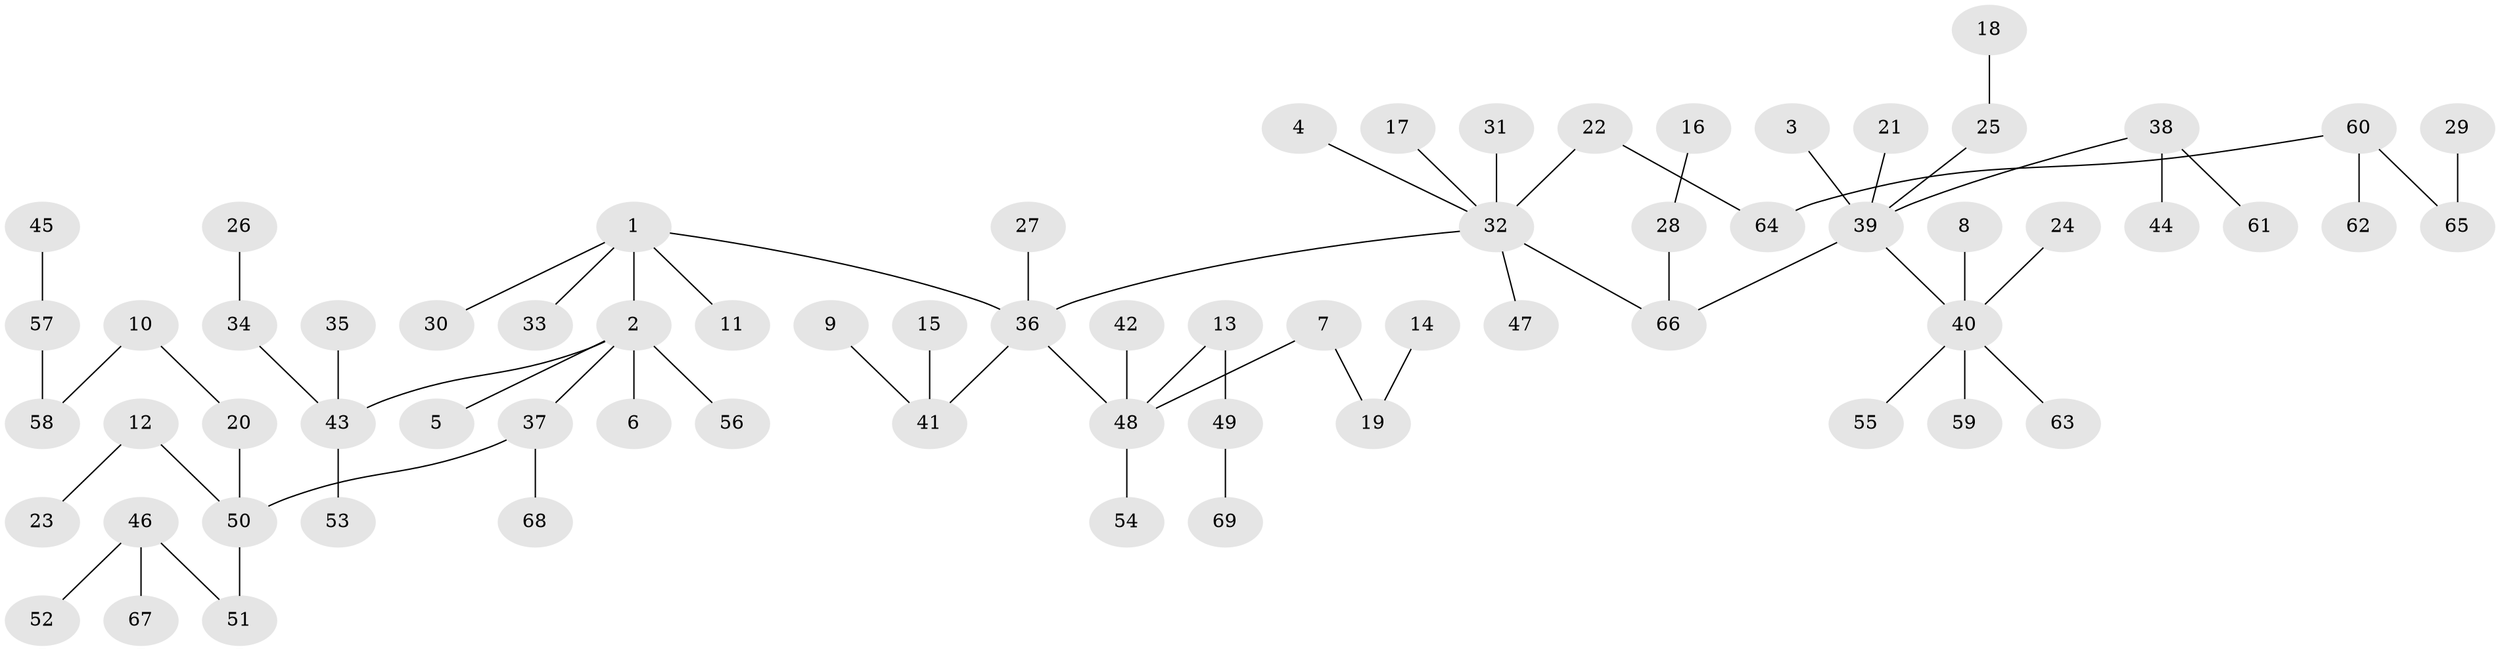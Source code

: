 // original degree distribution, {6: 0.021739130434782608, 5: 0.036231884057971016, 2: 0.2391304347826087, 8: 0.007246376811594203, 4: 0.06521739130434782, 3: 0.12318840579710146, 1: 0.5072463768115942}
// Generated by graph-tools (version 1.1) at 2025/50/03/09/25 03:50:15]
// undirected, 69 vertices, 68 edges
graph export_dot {
graph [start="1"]
  node [color=gray90,style=filled];
  1;
  2;
  3;
  4;
  5;
  6;
  7;
  8;
  9;
  10;
  11;
  12;
  13;
  14;
  15;
  16;
  17;
  18;
  19;
  20;
  21;
  22;
  23;
  24;
  25;
  26;
  27;
  28;
  29;
  30;
  31;
  32;
  33;
  34;
  35;
  36;
  37;
  38;
  39;
  40;
  41;
  42;
  43;
  44;
  45;
  46;
  47;
  48;
  49;
  50;
  51;
  52;
  53;
  54;
  55;
  56;
  57;
  58;
  59;
  60;
  61;
  62;
  63;
  64;
  65;
  66;
  67;
  68;
  69;
  1 -- 2 [weight=1.0];
  1 -- 11 [weight=1.0];
  1 -- 30 [weight=1.0];
  1 -- 33 [weight=1.0];
  1 -- 36 [weight=1.0];
  2 -- 5 [weight=1.0];
  2 -- 6 [weight=1.0];
  2 -- 37 [weight=1.0];
  2 -- 43 [weight=1.0];
  2 -- 56 [weight=1.0];
  3 -- 39 [weight=1.0];
  4 -- 32 [weight=1.0];
  7 -- 19 [weight=1.0];
  7 -- 48 [weight=1.0];
  8 -- 40 [weight=1.0];
  9 -- 41 [weight=1.0];
  10 -- 20 [weight=1.0];
  10 -- 58 [weight=1.0];
  12 -- 23 [weight=1.0];
  12 -- 50 [weight=1.0];
  13 -- 48 [weight=1.0];
  13 -- 49 [weight=1.0];
  14 -- 19 [weight=1.0];
  15 -- 41 [weight=1.0];
  16 -- 28 [weight=1.0];
  17 -- 32 [weight=1.0];
  18 -- 25 [weight=1.0];
  20 -- 50 [weight=1.0];
  21 -- 39 [weight=1.0];
  22 -- 32 [weight=1.0];
  22 -- 64 [weight=1.0];
  24 -- 40 [weight=1.0];
  25 -- 39 [weight=1.0];
  26 -- 34 [weight=1.0];
  27 -- 36 [weight=1.0];
  28 -- 66 [weight=1.0];
  29 -- 65 [weight=1.0];
  31 -- 32 [weight=1.0];
  32 -- 36 [weight=1.0];
  32 -- 47 [weight=1.0];
  32 -- 66 [weight=1.0];
  34 -- 43 [weight=1.0];
  35 -- 43 [weight=1.0];
  36 -- 41 [weight=1.0];
  36 -- 48 [weight=1.0];
  37 -- 50 [weight=1.0];
  37 -- 68 [weight=1.0];
  38 -- 39 [weight=1.0];
  38 -- 44 [weight=1.0];
  38 -- 61 [weight=1.0];
  39 -- 40 [weight=1.0];
  39 -- 66 [weight=1.0];
  40 -- 55 [weight=1.0];
  40 -- 59 [weight=1.0];
  40 -- 63 [weight=1.0];
  42 -- 48 [weight=1.0];
  43 -- 53 [weight=1.0];
  45 -- 57 [weight=1.0];
  46 -- 51 [weight=1.0];
  46 -- 52 [weight=1.0];
  46 -- 67 [weight=1.0];
  48 -- 54 [weight=1.0];
  49 -- 69 [weight=1.0];
  50 -- 51 [weight=1.0];
  57 -- 58 [weight=1.0];
  60 -- 62 [weight=1.0];
  60 -- 64 [weight=1.0];
  60 -- 65 [weight=1.0];
}
